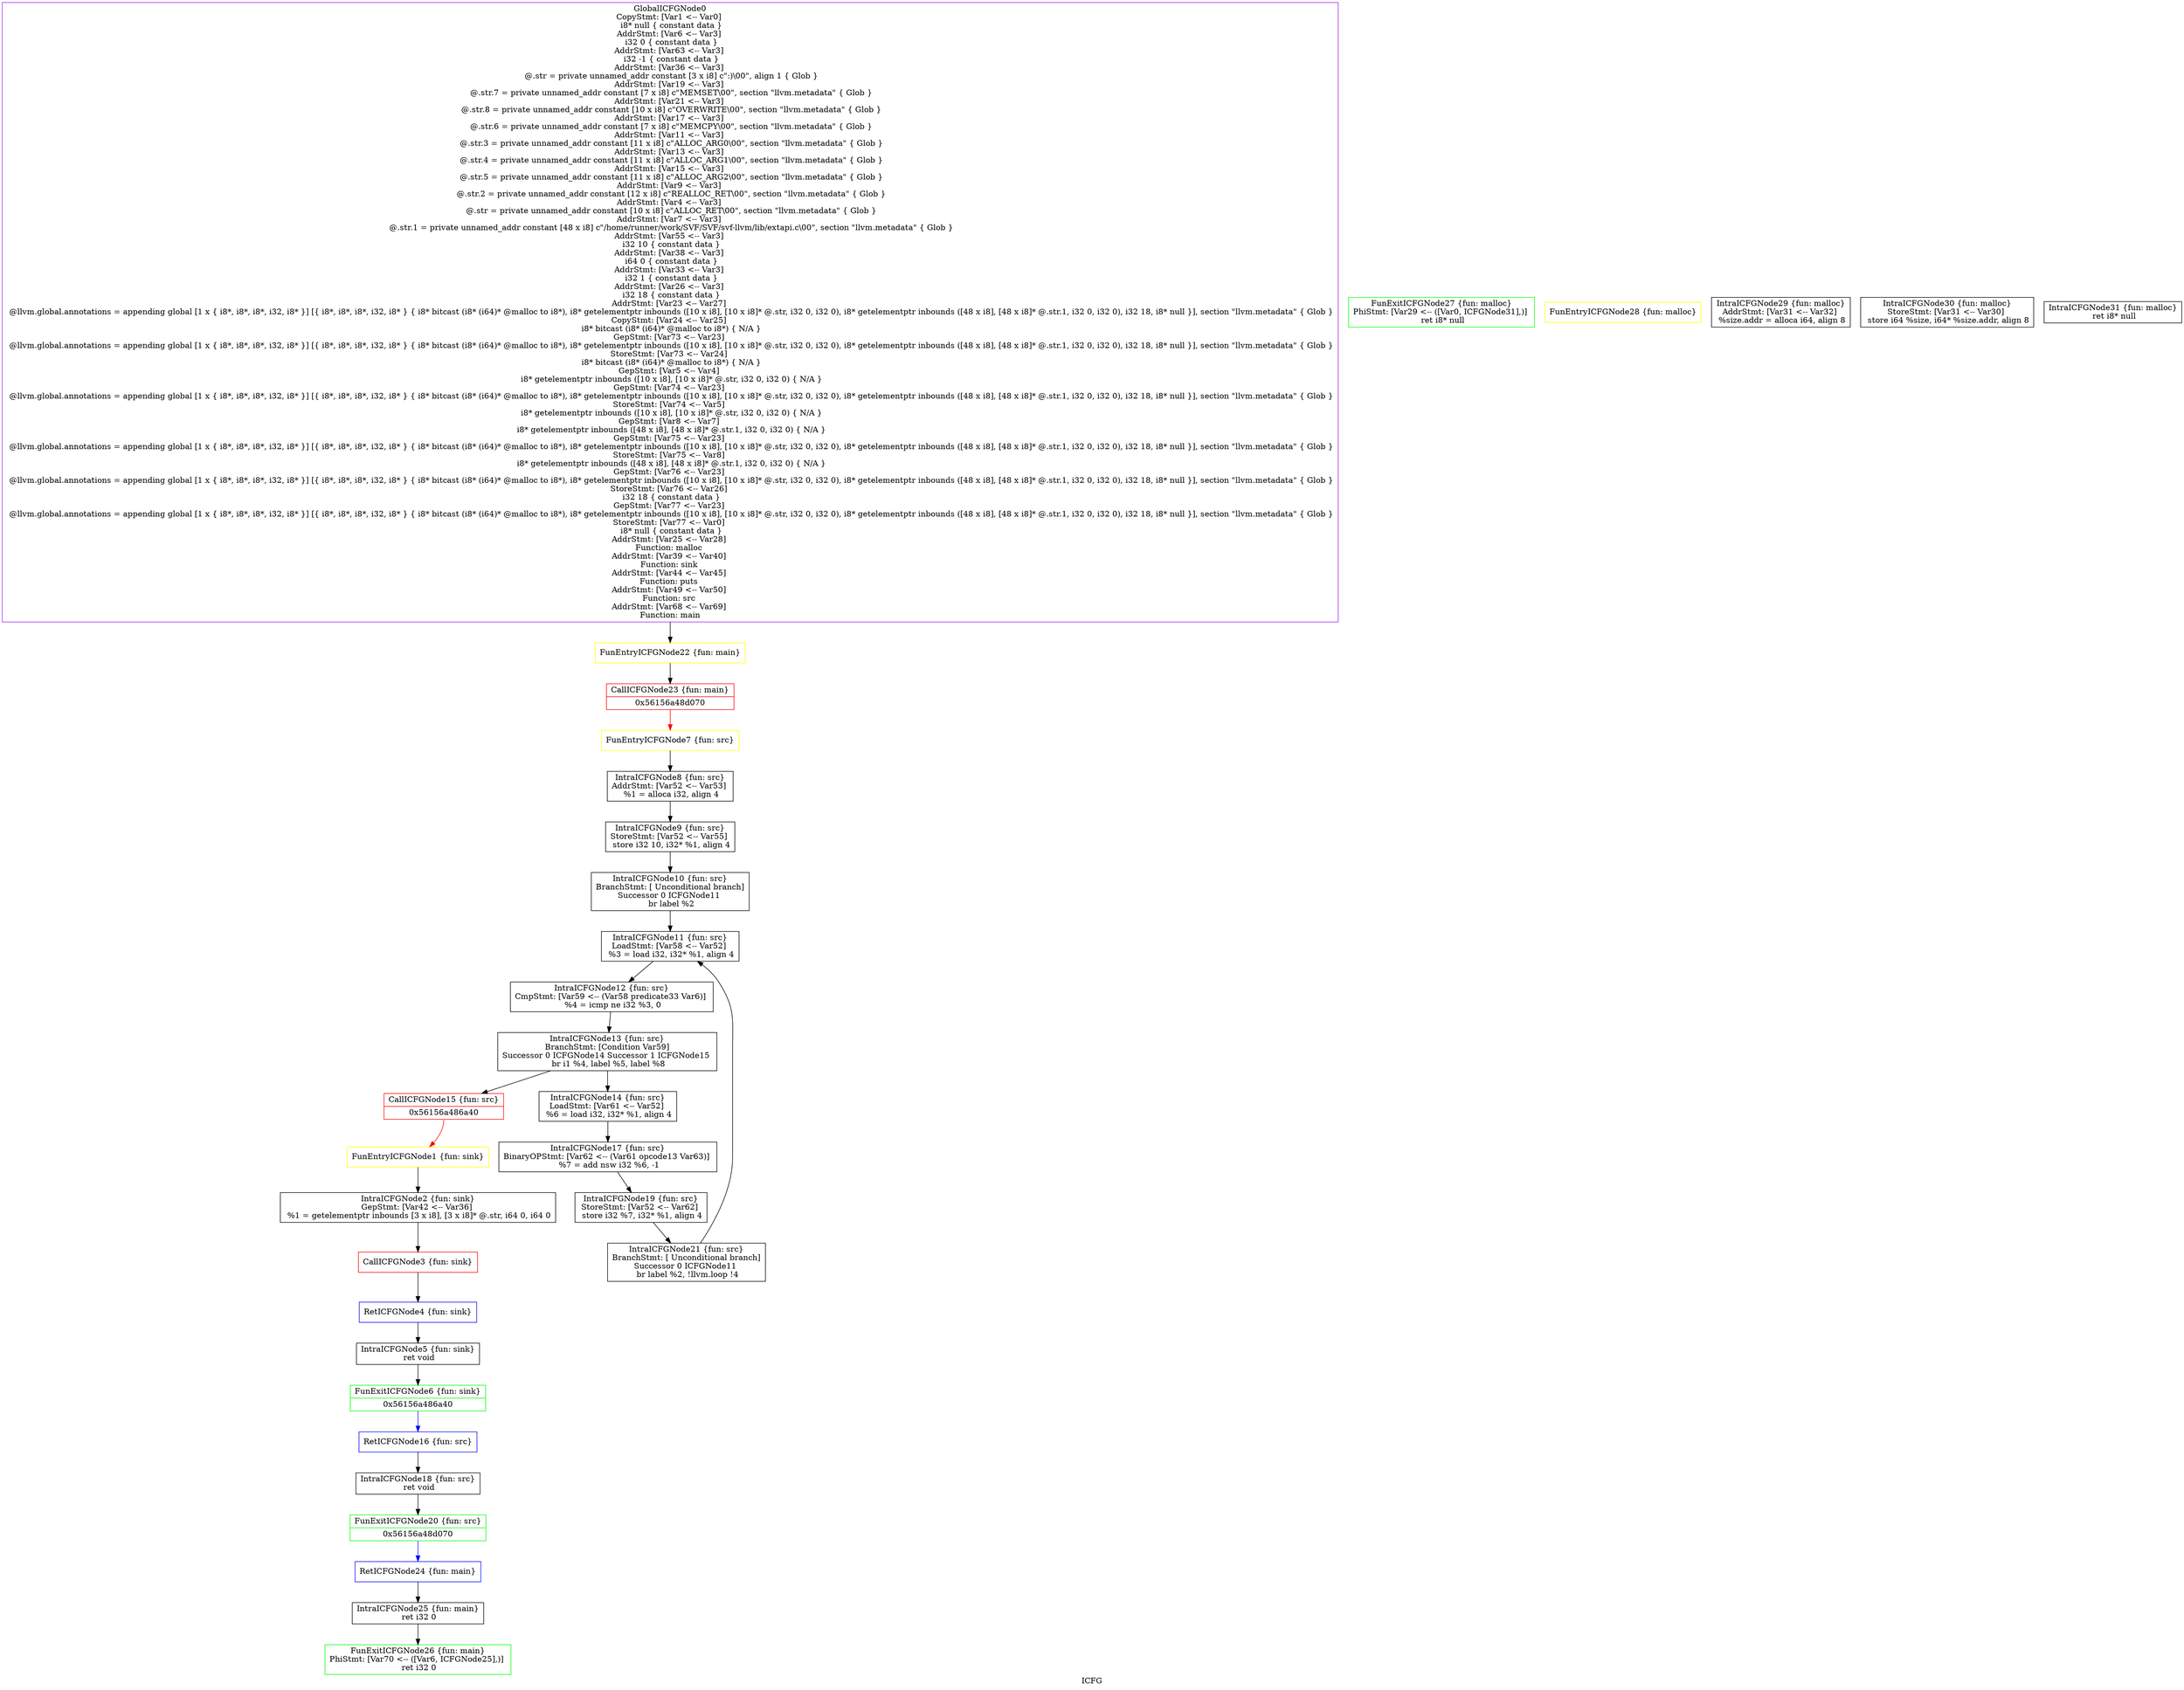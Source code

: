 digraph "ICFG" {
	label="ICFG";

	Node0x56156a486280 [shape=record,color=purple,label="{GlobalICFGNode0\nCopyStmt: [Var1 \<-- Var0]  \n i8* null \{ constant data \}\nAddrStmt: [Var6 \<-- Var3]  \n i32 0 \{ constant data \}\nAddrStmt: [Var63 \<-- Var3]  \n i32 -1 \{ constant data \}\nAddrStmt: [Var36 \<-- Var3]  \n @.str = private unnamed_addr constant [3 x i8] c\":)\\00\", align 1 \{ Glob  \}\nAddrStmt: [Var19 \<-- Var3]  \n @.str.7 = private unnamed_addr constant [7 x i8] c\"MEMSET\\00\", section \"llvm.metadata\" \{ Glob  \}\nAddrStmt: [Var21 \<-- Var3]  \n @.str.8 = private unnamed_addr constant [10 x i8] c\"OVERWRITE\\00\", section \"llvm.metadata\" \{ Glob  \}\nAddrStmt: [Var17 \<-- Var3]  \n @.str.6 = private unnamed_addr constant [7 x i8] c\"MEMCPY\\00\", section \"llvm.metadata\" \{ Glob  \}\nAddrStmt: [Var11 \<-- Var3]  \n @.str.3 = private unnamed_addr constant [11 x i8] c\"ALLOC_ARG0\\00\", section \"llvm.metadata\" \{ Glob  \}\nAddrStmt: [Var13 \<-- Var3]  \n @.str.4 = private unnamed_addr constant [11 x i8] c\"ALLOC_ARG1\\00\", section \"llvm.metadata\" \{ Glob  \}\nAddrStmt: [Var15 \<-- Var3]  \n @.str.5 = private unnamed_addr constant [11 x i8] c\"ALLOC_ARG2\\00\", section \"llvm.metadata\" \{ Glob  \}\nAddrStmt: [Var9 \<-- Var3]  \n @.str.2 = private unnamed_addr constant [12 x i8] c\"REALLOC_RET\\00\", section \"llvm.metadata\" \{ Glob  \}\nAddrStmt: [Var4 \<-- Var3]  \n @.str = private unnamed_addr constant [10 x i8] c\"ALLOC_RET\\00\", section \"llvm.metadata\" \{ Glob  \}\nAddrStmt: [Var7 \<-- Var3]  \n @.str.1 = private unnamed_addr constant [48 x i8] c\"/home/runner/work/SVF/SVF/svf-llvm/lib/extapi.c\\00\", section \"llvm.metadata\" \{ Glob  \}\nAddrStmt: [Var55 \<-- Var3]  \n i32 10 \{ constant data \}\nAddrStmt: [Var38 \<-- Var3]  \n i64 0 \{ constant data \}\nAddrStmt: [Var33 \<-- Var3]  \n i32 1 \{ constant data \}\nAddrStmt: [Var26 \<-- Var3]  \n i32 18 \{ constant data \}\nAddrStmt: [Var23 \<-- Var27]  \n @llvm.global.annotations = appending global [1 x \{ i8*, i8*, i8*, i32, i8* \}] [\{ i8*, i8*, i8*, i32, i8* \} \{ i8* bitcast (i8* (i64)* @malloc to i8*), i8* getelementptr inbounds ([10 x i8], [10 x i8]* @.str, i32 0, i32 0), i8* getelementptr inbounds ([48 x i8], [48 x i8]* @.str.1, i32 0, i32 0), i32 18, i8* null \}], section \"llvm.metadata\" \{ Glob  \}\nCopyStmt: [Var24 \<-- Var25]  \n i8* bitcast (i8* (i64)* @malloc to i8*) \{ N/A \}\nGepStmt: [Var73 \<-- Var23]  \n @llvm.global.annotations = appending global [1 x \{ i8*, i8*, i8*, i32, i8* \}] [\{ i8*, i8*, i8*, i32, i8* \} \{ i8* bitcast (i8* (i64)* @malloc to i8*), i8* getelementptr inbounds ([10 x i8], [10 x i8]* @.str, i32 0, i32 0), i8* getelementptr inbounds ([48 x i8], [48 x i8]* @.str.1, i32 0, i32 0), i32 18, i8* null \}], section \"llvm.metadata\" \{ Glob  \}\nStoreStmt: [Var73 \<-- Var24]  \n i8* bitcast (i8* (i64)* @malloc to i8*) \{ N/A \}\nGepStmt: [Var5 \<-- Var4]  \n i8* getelementptr inbounds ([10 x i8], [10 x i8]* @.str, i32 0, i32 0) \{ N/A \}\nGepStmt: [Var74 \<-- Var23]  \n @llvm.global.annotations = appending global [1 x \{ i8*, i8*, i8*, i32, i8* \}] [\{ i8*, i8*, i8*, i32, i8* \} \{ i8* bitcast (i8* (i64)* @malloc to i8*), i8* getelementptr inbounds ([10 x i8], [10 x i8]* @.str, i32 0, i32 0), i8* getelementptr inbounds ([48 x i8], [48 x i8]* @.str.1, i32 0, i32 0), i32 18, i8* null \}], section \"llvm.metadata\" \{ Glob  \}\nStoreStmt: [Var74 \<-- Var5]  \n i8* getelementptr inbounds ([10 x i8], [10 x i8]* @.str, i32 0, i32 0) \{ N/A \}\nGepStmt: [Var8 \<-- Var7]  \n i8* getelementptr inbounds ([48 x i8], [48 x i8]* @.str.1, i32 0, i32 0) \{ N/A \}\nGepStmt: [Var75 \<-- Var23]  \n @llvm.global.annotations = appending global [1 x \{ i8*, i8*, i8*, i32, i8* \}] [\{ i8*, i8*, i8*, i32, i8* \} \{ i8* bitcast (i8* (i64)* @malloc to i8*), i8* getelementptr inbounds ([10 x i8], [10 x i8]* @.str, i32 0, i32 0), i8* getelementptr inbounds ([48 x i8], [48 x i8]* @.str.1, i32 0, i32 0), i32 18, i8* null \}], section \"llvm.metadata\" \{ Glob  \}\nStoreStmt: [Var75 \<-- Var8]  \n i8* getelementptr inbounds ([48 x i8], [48 x i8]* @.str.1, i32 0, i32 0) \{ N/A \}\nGepStmt: [Var76 \<-- Var23]  \n @llvm.global.annotations = appending global [1 x \{ i8*, i8*, i8*, i32, i8* \}] [\{ i8*, i8*, i8*, i32, i8* \} \{ i8* bitcast (i8* (i64)* @malloc to i8*), i8* getelementptr inbounds ([10 x i8], [10 x i8]* @.str, i32 0, i32 0), i8* getelementptr inbounds ([48 x i8], [48 x i8]* @.str.1, i32 0, i32 0), i32 18, i8* null \}], section \"llvm.metadata\" \{ Glob  \}\nStoreStmt: [Var76 \<-- Var26]  \n i32 18 \{ constant data \}\nGepStmt: [Var77 \<-- Var23]  \n @llvm.global.annotations = appending global [1 x \{ i8*, i8*, i8*, i32, i8* \}] [\{ i8*, i8*, i8*, i32, i8* \} \{ i8* bitcast (i8* (i64)* @malloc to i8*), i8* getelementptr inbounds ([10 x i8], [10 x i8]* @.str, i32 0, i32 0), i8* getelementptr inbounds ([48 x i8], [48 x i8]* @.str.1, i32 0, i32 0), i32 18, i8* null \}], section \"llvm.metadata\" \{ Glob  \}\nStoreStmt: [Var77 \<-- Var0]  \n i8* null \{ constant data \}\nAddrStmt: [Var25 \<-- Var28]  \nFunction: malloc \nAddrStmt: [Var39 \<-- Var40]  \nFunction: sink \nAddrStmt: [Var44 \<-- Var45]  \nFunction: puts \nAddrStmt: [Var49 \<-- Var50]  \nFunction: src \nAddrStmt: [Var68 \<-- Var69]  \nFunction: main }"];
	Node0x56156a486280 -> Node0x56156a4603c0[style=solid];
	Node0x56156a496fc0 [shape=record,color=yellow,label="{FunEntryICFGNode1 \{fun: sink\}}"];
	Node0x56156a496fc0 -> Node0x56156a4c8cc0[style=solid];
	Node0x56156a4c8cc0 [shape=record,color=black,label="{IntraICFGNode2 \{fun: sink\}\nGepStmt: [Var42 \<-- Var36]  \n   %1 = getelementptr inbounds [3 x i8], [3 x i8]* @.str, i64 0, i64 0 }"];
	Node0x56156a4c8cc0 -> Node0x56156a4d01b0[style=solid];
	Node0x56156a4d01b0 [shape=record,color=red,label="{CallICFGNode3 \{fun: sink\}}"];
	Node0x56156a4d01b0 -> Node0x56156a48b450[style=solid];
	Node0x56156a48b450 [shape=record,color=blue,label="{RetICFGNode4 \{fun: sink\}}"];
	Node0x56156a48b450 -> Node0x56156a4c53a0[style=solid];
	Node0x56156a4c53a0 [shape=record,color=black,label="{IntraICFGNode5 \{fun: sink\}\n   ret void }"];
	Node0x56156a4c53a0 -> Node0x56156a4c5f60[style=solid];
	Node0x56156a4c5f60 [shape=record,color=green,label="{FunExitICFGNode6 \{fun: sink\}|{<s0>0x56156a486a40}}"];
	Node0x56156a4c5f60:s0 -> Node0x56156a464380[style=solid,color=blue];
	Node0x56156a461750 [shape=record,color=yellow,label="{FunEntryICFGNode7 \{fun: src\}}"];
	Node0x56156a461750 -> Node0x56156a4cae60[style=solid];
	Node0x56156a4cae60 [shape=record,color=black,label="{IntraICFGNode8 \{fun: src\}\nAddrStmt: [Var52 \<-- Var53]  \n   %1 = alloca i32, align 4 }"];
	Node0x56156a4cae60 -> Node0x56156a4cc280[style=solid];
	Node0x56156a4cc280 [shape=record,color=black,label="{IntraICFGNode9 \{fun: src\}\nStoreStmt: [Var52 \<-- Var55]  \n   store i32 10, i32* %1, align 4 }"];
	Node0x56156a4cc280 -> Node0x56156a4ce870[style=solid];
	Node0x56156a4ce870 [shape=record,color=black,label="{IntraICFGNode10 \{fun: src\}\nBranchStmt: [ Unconditional branch]\nSuccessor 0 ICFGNode11   \n   br label %2 }"];
	Node0x56156a4ce870 -> Node0x56156a4cf7a0[style=solid];
	Node0x56156a4cf7a0 [shape=record,color=black,label="{IntraICFGNode11 \{fun: src\}\nLoadStmt: [Var58 \<-- Var52]  \n   %3 = load i32, i32* %1, align 4 }"];
	Node0x56156a4cf7a0 -> Node0x56156a4d0550[style=solid];
	Node0x56156a4d0550 [shape=record,color=black,label="{IntraICFGNode12 \{fun: src\}\nCmpStmt: [Var59 \<-- (Var58 predicate33 Var6)]  \n   %4 = icmp ne i32 %3, 0 }"];
	Node0x56156a4d0550 -> Node0x56156a4d11c0[style=solid];
	Node0x56156a4d11c0 [shape=record,color=black,label="{IntraICFGNode13 \{fun: src\}\nBranchStmt: [Condition Var59]\nSuccessor 0 ICFGNode14   Successor 1 ICFGNode15   \n   br i1 %4, label %5, label %8 }"];
	Node0x56156a4d11c0 -> Node0x56156a4d43d0[style=solid];
	Node0x56156a4d11c0 -> Node0x56156a4a1fa0[style=solid];
	Node0x56156a4d43d0 [shape=record,color=black,label="{IntraICFGNode14 \{fun: src\}\nLoadStmt: [Var61 \<-- Var52]  \n   %6 = load i32, i32* %1, align 4 }"];
	Node0x56156a4d43d0 -> Node0x56156a4d5fc0[style=solid];
	Node0x56156a4a1fa0 [shape=record,color=red,label="{CallICFGNode15 \{fun: src\}|{<s0>0x56156a486a40}}"];
	Node0x56156a4a1fa0:s0 -> Node0x56156a496fc0[style=solid,color=red];
	Node0x56156a464380 [shape=record,color=blue,label="{RetICFGNode16 \{fun: src\}}"];
	Node0x56156a464380 -> Node0x56156a4d8c50[style=solid];
	Node0x56156a4d5fc0 [shape=record,color=black,label="{IntraICFGNode17 \{fun: src\}\nBinaryOPStmt: [Var62 \<-- (Var61 opcode13 Var63)]  \n   %7 = add nsw i32 %6, -1 }"];
	Node0x56156a4d5fc0 -> Node0x56156a47f980[style=solid];
	Node0x56156a4d8c50 [shape=record,color=black,label="{IntraICFGNode18 \{fun: src\}\n   ret void }"];
	Node0x56156a4d8c50 -> Node0x56156a4c5d30[style=solid];
	Node0x56156a47f980 [shape=record,color=black,label="{IntraICFGNode19 \{fun: src\}\nStoreStmt: [Var52 \<-- Var62]  \n   store i32 %7, i32* %1, align 4 }"];
	Node0x56156a47f980 -> Node0x56156a4d56d0[style=solid];
	Node0x56156a4c5d30 [shape=record,color=green,label="{FunExitICFGNode20 \{fun: src\}|{<s0>0x56156a48d070}}"];
	Node0x56156a4c5d30:s0 -> Node0x56156a4585e0[style=solid,color=blue];
	Node0x56156a4d56d0 [shape=record,color=black,label="{IntraICFGNode21 \{fun: src\}\nBranchStmt: [ Unconditional branch]\nSuccessor 0 ICFGNode11   \n   br label %2, !llvm.loop !4 }"];
	Node0x56156a4d56d0 -> Node0x56156a4cf7a0[style=solid];
	Node0x56156a4603c0 [shape=record,color=yellow,label="{FunEntryICFGNode22 \{fun: main\}}"];
	Node0x56156a4603c0 -> Node0x56156a45f480[style=solid];
	Node0x56156a45f480 [shape=record,color=red,label="{CallICFGNode23 \{fun: main\}|{<s0>0x56156a48d070}}"];
	Node0x56156a45f480:s0 -> Node0x56156a461750[style=solid,color=red];
	Node0x56156a4585e0 [shape=record,color=blue,label="{RetICFGNode24 \{fun: main\}}"];
	Node0x56156a4585e0 -> Node0x56156a485d10[style=solid];
	Node0x56156a485d10 [shape=record,color=black,label="{IntraICFGNode25 \{fun: main\}\n   ret i32 0 }"];
	Node0x56156a485d10 -> Node0x56156a4d1590[style=solid];
	Node0x56156a4d1590 [shape=record,color=green,label="{FunExitICFGNode26 \{fun: main\}\nPhiStmt: [Var70 \<-- ([Var6, ICFGNode25],)]  \n   ret i32 0 }"];
	Node0x56156a473b10 [shape=record,color=green,label="{FunExitICFGNode27 \{fun: malloc\}\nPhiStmt: [Var29 \<-- ([Var0, ICFGNode31],)]  \n   ret i8* null }"];
	Node0x56156a4523b0 [shape=record,color=yellow,label="{FunEntryICFGNode28 \{fun: malloc\}}"];
	Node0x56156a4721f0 [shape=record,color=black,label="{IntraICFGNode29 \{fun: malloc\}\nAddrStmt: [Var31 \<-- Var32]  \n   %size.addr = alloca i64, align 8 }"];
	Node0x56156a471d60 [shape=record,color=black,label="{IntraICFGNode30 \{fun: malloc\}\nStoreStmt: [Var31 \<-- Var30]  \n   store i64 %size, i64* %size.addr, align 8 }"];
	Node0x56156a4710d0 [shape=record,color=black,label="{IntraICFGNode31 \{fun: malloc\}\n   ret i8* null }"];
}
